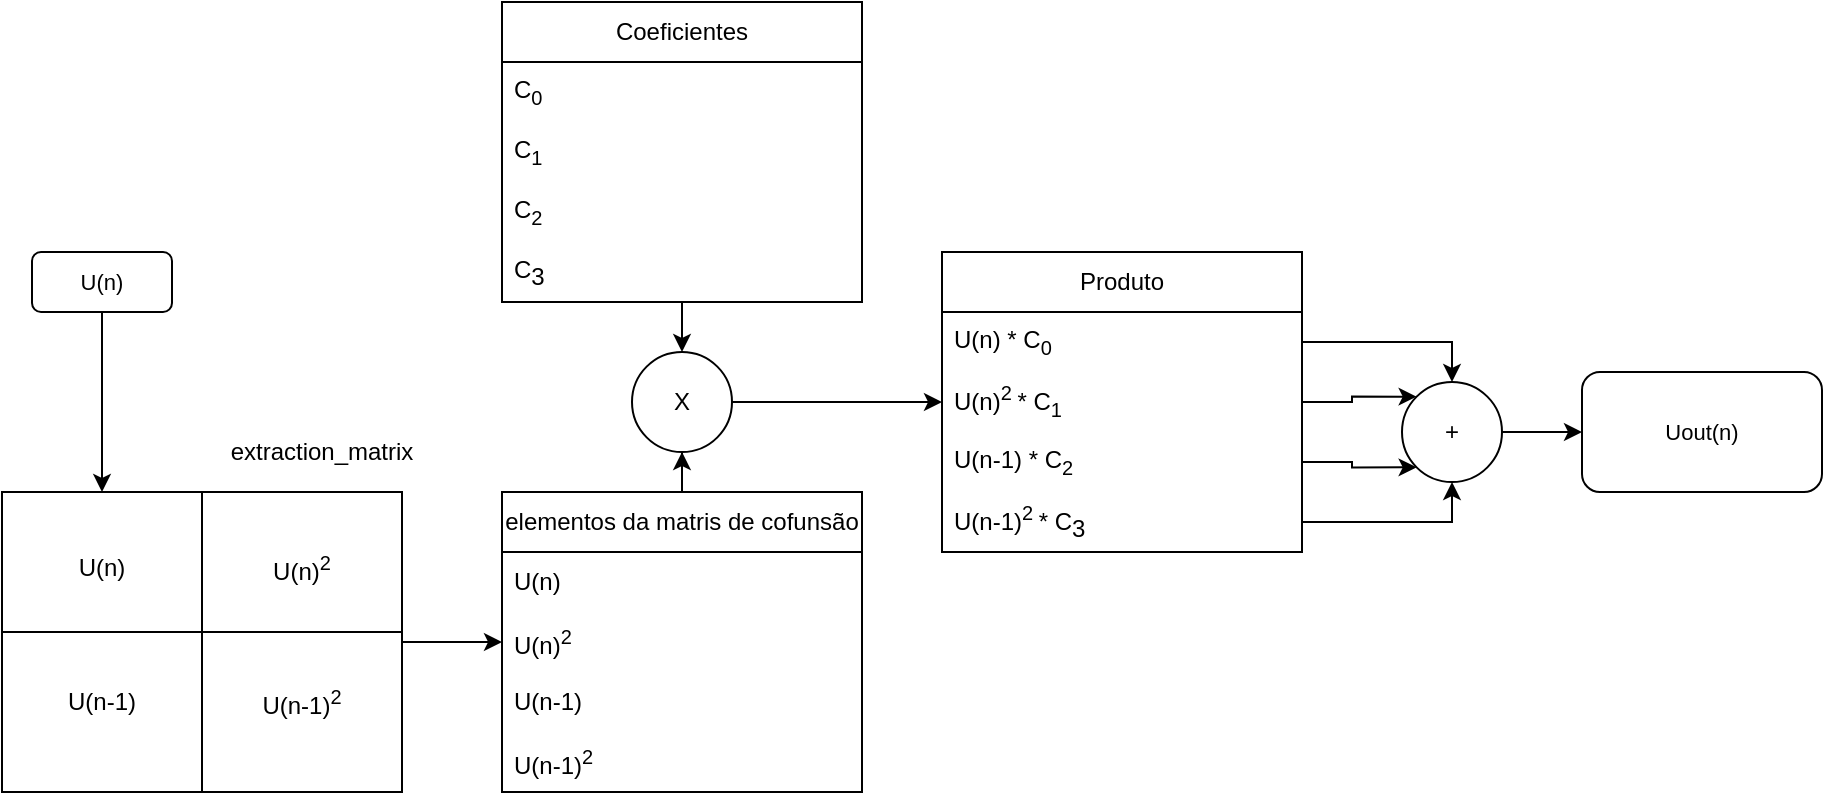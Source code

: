 <mxfile version="24.7.17">
  <diagram name="Página-1" id="lLME90NNs0AASKVXYIhT">
    <mxGraphModel dx="1400" dy="828" grid="1" gridSize="10" guides="1" tooltips="1" connect="1" arrows="1" fold="1" page="1" pageScale="1" pageWidth="1169" pageHeight="827" math="0" shadow="0">
      <root>
        <mxCell id="0" />
        <mxCell id="1" parent="0" />
        <mxCell id="vxTW9zXlO7imN-ww5DHc-7" style="edgeStyle=orthogonalEdgeStyle;rounded=0;orthogonalLoop=1;jettySize=auto;html=1;" edge="1" parent="1" source="zRE_irLuOx2OJHdP9n6h-7" target="zRE_irLuOx2OJHdP9n6h-21">
          <mxGeometry relative="1" as="geometry" />
        </mxCell>
        <mxCell id="zRE_irLuOx2OJHdP9n6h-7" value="" style="shape=internalStorage;whiteSpace=wrap;html=1;backgroundOutline=1;dx=100;dy=70;" parent="1" vertex="1">
          <mxGeometry x="190" y="525" width="200" height="150" as="geometry" />
        </mxCell>
        <mxCell id="zRE_irLuOx2OJHdP9n6h-10" value="extraction_matrix" style="text;html=1;align=center;verticalAlign=middle;whiteSpace=wrap;rounded=0;" parent="1" vertex="1">
          <mxGeometry x="320" y="490" width="60" height="30" as="geometry" />
        </mxCell>
        <mxCell id="zRE_irLuOx2OJHdP9n6h-11" value="U(n&lt;span style=&quot;background-color: initial;&quot;&gt;)&lt;/span&gt;" style="text;html=1;align=center;verticalAlign=middle;whiteSpace=wrap;rounded=0;" parent="1" vertex="1">
          <mxGeometry x="210" y="547.5" width="60" height="30" as="geometry" />
        </mxCell>
        <mxCell id="zRE_irLuOx2OJHdP9n6h-13" value="U(n)&lt;sup&gt;2&lt;/sup&gt;" style="text;html=1;align=center;verticalAlign=middle;whiteSpace=wrap;rounded=0;" parent="1" vertex="1">
          <mxGeometry x="310" y="550" width="60" height="25" as="geometry" />
        </mxCell>
        <mxCell id="zRE_irLuOx2OJHdP9n6h-14" style="edgeStyle=orthogonalEdgeStyle;rounded=0;orthogonalLoop=1;jettySize=auto;html=1;exitX=0.5;exitY=1;exitDx=0;exitDy=0;" parent="1" source="zRE_irLuOx2OJHdP9n6h-13" target="zRE_irLuOx2OJHdP9n6h-13" edge="1">
          <mxGeometry relative="1" as="geometry" />
        </mxCell>
        <mxCell id="zRE_irLuOx2OJHdP9n6h-15" value="U(n-1&lt;span style=&quot;background-color: initial;&quot;&gt;)&lt;/span&gt;" style="text;html=1;align=center;verticalAlign=middle;whiteSpace=wrap;rounded=0;" parent="1" vertex="1">
          <mxGeometry x="210" y="615" width="60" height="30" as="geometry" />
        </mxCell>
        <mxCell id="zRE_irLuOx2OJHdP9n6h-16" value="U(n-1&lt;span style=&quot;background-color: initial;&quot;&gt;)&lt;/span&gt;&lt;sup style=&quot;background-color: initial;&quot;&gt;2&lt;/sup&gt;" style="text;html=1;align=center;verticalAlign=middle;whiteSpace=wrap;rounded=0;" parent="1" vertex="1">
          <mxGeometry x="310" y="615" width="60" height="30" as="geometry" />
        </mxCell>
        <mxCell id="zRE_irLuOx2OJHdP9n6h-28" style="edgeStyle=orthogonalEdgeStyle;rounded=0;orthogonalLoop=1;jettySize=auto;html=1;exitX=0.5;exitY=0;exitDx=0;exitDy=0;" parent="1" source="zRE_irLuOx2OJHdP9n6h-19" target="zRE_irLuOx2OJHdP9n6h-27" edge="1">
          <mxGeometry relative="1" as="geometry" />
        </mxCell>
        <mxCell id="zRE_irLuOx2OJHdP9n6h-19" value="elementos da matris de cofunsão" style="swimlane;fontStyle=0;childLayout=stackLayout;horizontal=1;startSize=30;horizontalStack=0;resizeParent=1;resizeParentMax=0;resizeLast=0;collapsible=1;marginBottom=0;whiteSpace=wrap;html=1;" parent="1" vertex="1">
          <mxGeometry x="440" y="525" width="180" height="150" as="geometry">
            <mxRectangle x="480" y="310" width="50" height="40" as="alternateBounds" />
          </mxGeometry>
        </mxCell>
        <mxCell id="zRE_irLuOx2OJHdP9n6h-20" value="&lt;span style=&quot;text-align: center;&quot;&gt;U(n&lt;/span&gt;&lt;span style=&quot;text-align: center; background-color: initial;&quot;&gt;)&lt;/span&gt;" style="text;strokeColor=none;fillColor=none;align=left;verticalAlign=middle;spacingLeft=4;spacingRight=4;overflow=hidden;points=[[0,0.5],[1,0.5]];portConstraint=eastwest;rotatable=0;whiteSpace=wrap;html=1;" parent="zRE_irLuOx2OJHdP9n6h-19" vertex="1">
          <mxGeometry y="30" width="180" height="30" as="geometry" />
        </mxCell>
        <mxCell id="zRE_irLuOx2OJHdP9n6h-21" value="&lt;span style=&quot;text-align: center;&quot;&gt;U(n)&lt;/span&gt;&lt;sup style=&quot;text-align: center;&quot;&gt;2&lt;/sup&gt;" style="text;strokeColor=none;fillColor=none;align=left;verticalAlign=middle;spacingLeft=4;spacingRight=4;overflow=hidden;points=[[0,0.5],[1,0.5]];portConstraint=eastwest;rotatable=0;whiteSpace=wrap;html=1;" parent="zRE_irLuOx2OJHdP9n6h-19" vertex="1">
          <mxGeometry y="60" width="180" height="30" as="geometry" />
        </mxCell>
        <mxCell id="zRE_irLuOx2OJHdP9n6h-26" value="&lt;span style=&quot;text-align: center;&quot;&gt;U(n-1&lt;/span&gt;&lt;span style=&quot;text-align: center; background-color: initial;&quot;&gt;)&lt;/span&gt;" style="text;strokeColor=none;fillColor=none;align=left;verticalAlign=middle;spacingLeft=4;spacingRight=4;overflow=hidden;points=[[0,0.5],[1,0.5]];portConstraint=eastwest;rotatable=0;whiteSpace=wrap;html=1;" parent="zRE_irLuOx2OJHdP9n6h-19" vertex="1">
          <mxGeometry y="90" width="180" height="30" as="geometry" />
        </mxCell>
        <mxCell id="zRE_irLuOx2OJHdP9n6h-22" value="&lt;span style=&quot;text-align: center;&quot;&gt;U(n-1)&lt;/span&gt;&lt;sup style=&quot;text-align: center;&quot;&gt;2&lt;/sup&gt;" style="text;strokeColor=none;fillColor=none;align=left;verticalAlign=middle;spacingLeft=4;spacingRight=4;overflow=hidden;points=[[0,0.5],[1,0.5]];portConstraint=eastwest;rotatable=0;whiteSpace=wrap;html=1;" parent="zRE_irLuOx2OJHdP9n6h-19" vertex="1">
          <mxGeometry y="120" width="180" height="30" as="geometry" />
        </mxCell>
        <mxCell id="zRE_irLuOx2OJHdP9n6h-36" value="" style="edgeStyle=orthogonalEdgeStyle;rounded=0;orthogonalLoop=1;jettySize=auto;html=1;entryX=0;entryY=0.5;entryDx=0;entryDy=0;" parent="1" source="zRE_irLuOx2OJHdP9n6h-27" target="rFhlcLsAdtWdBj_c8o5v-3" edge="1">
          <mxGeometry relative="1" as="geometry">
            <mxPoint x="650" y="480" as="targetPoint" />
          </mxGeometry>
        </mxCell>
        <mxCell id="zRE_irLuOx2OJHdP9n6h-27" value="X" style="ellipse;whiteSpace=wrap;html=1;aspect=fixed;" parent="1" vertex="1">
          <mxGeometry x="505" y="455" width="50" height="50" as="geometry" />
        </mxCell>
        <mxCell id="zRE_irLuOx2OJHdP9n6h-34" style="edgeStyle=orthogonalEdgeStyle;rounded=0;orthogonalLoop=1;jettySize=auto;html=1;entryX=0.5;entryY=0;entryDx=0;entryDy=0;" parent="1" source="zRE_irLuOx2OJHdP9n6h-29" target="zRE_irLuOx2OJHdP9n6h-27" edge="1">
          <mxGeometry relative="1" as="geometry" />
        </mxCell>
        <mxCell id="zRE_irLuOx2OJHdP9n6h-29" value="Coeficientes" style="swimlane;fontStyle=0;childLayout=stackLayout;horizontal=1;startSize=30;horizontalStack=0;resizeParent=1;resizeParentMax=0;resizeLast=0;collapsible=1;marginBottom=0;whiteSpace=wrap;html=1;" parent="1" vertex="1">
          <mxGeometry x="440" y="280" width="180" height="150" as="geometry">
            <mxRectangle x="480" y="310" width="50" height="40" as="alternateBounds" />
          </mxGeometry>
        </mxCell>
        <mxCell id="zRE_irLuOx2OJHdP9n6h-30" value="&lt;div style=&quot;text-align: center;&quot;&gt;C&lt;sub&gt;0&lt;/sub&gt;&lt;/div&gt;" style="text;strokeColor=none;fillColor=none;align=left;verticalAlign=middle;spacingLeft=4;spacingRight=4;overflow=hidden;points=[[0,0.5],[1,0.5]];portConstraint=eastwest;rotatable=0;whiteSpace=wrap;html=1;" parent="zRE_irLuOx2OJHdP9n6h-29" vertex="1">
          <mxGeometry y="30" width="180" height="30" as="geometry" />
        </mxCell>
        <mxCell id="zRE_irLuOx2OJHdP9n6h-31" value="&lt;span style=&quot;text-align: center;&quot;&gt;C&lt;/span&gt;&lt;sub style=&quot;text-align: center;&quot;&gt;1&lt;/sub&gt;" style="text;strokeColor=none;fillColor=none;align=left;verticalAlign=middle;spacingLeft=4;spacingRight=4;overflow=hidden;points=[[0,0.5],[1,0.5]];portConstraint=eastwest;rotatable=0;whiteSpace=wrap;html=1;" parent="zRE_irLuOx2OJHdP9n6h-29" vertex="1">
          <mxGeometry y="60" width="180" height="30" as="geometry" />
        </mxCell>
        <mxCell id="zRE_irLuOx2OJHdP9n6h-32" value="&lt;span style=&quot;text-align: center;&quot;&gt;C&lt;/span&gt;&lt;sub style=&quot;text-align: center;&quot;&gt;2&lt;/sub&gt;" style="text;strokeColor=none;fillColor=none;align=left;verticalAlign=middle;spacingLeft=4;spacingRight=4;overflow=hidden;points=[[0,0.5],[1,0.5]];portConstraint=eastwest;rotatable=0;whiteSpace=wrap;html=1;" parent="zRE_irLuOx2OJHdP9n6h-29" vertex="1">
          <mxGeometry y="90" width="180" height="30" as="geometry" />
        </mxCell>
        <mxCell id="zRE_irLuOx2OJHdP9n6h-33" value="&lt;div style=&quot;text-align: center;&quot;&gt;C&lt;span style=&quot;vertical-align: sub; background-color: initial;&quot;&gt;3&lt;/span&gt;&lt;/div&gt;" style="text;strokeColor=none;fillColor=none;align=left;verticalAlign=middle;spacingLeft=4;spacingRight=4;overflow=hidden;points=[[0,0.5],[1,0.5]];portConstraint=eastwest;rotatable=0;whiteSpace=wrap;html=1;" parent="zRE_irLuOx2OJHdP9n6h-29" vertex="1">
          <mxGeometry y="120" width="180" height="30" as="geometry" />
        </mxCell>
        <mxCell id="zRE_irLuOx2OJHdP9n6h-52" style="edgeStyle=orthogonalEdgeStyle;shape=connector;rounded=0;orthogonalLoop=1;jettySize=auto;html=1;entryX=0;entryY=0.5;entryDx=0;entryDy=0;strokeColor=default;align=center;verticalAlign=middle;fontFamily=Helvetica;fontSize=11;fontColor=default;labelBackgroundColor=default;endArrow=classic;" parent="1" source="zRE_irLuOx2OJHdP9n6h-47" target="zRE_irLuOx2OJHdP9n6h-51" edge="1">
          <mxGeometry relative="1" as="geometry" />
        </mxCell>
        <mxCell id="zRE_irLuOx2OJHdP9n6h-47" value="+" style="ellipse;whiteSpace=wrap;html=1;aspect=fixed;" parent="1" vertex="1">
          <mxGeometry x="890" y="470" width="50" height="50" as="geometry" />
        </mxCell>
        <mxCell id="vxTW9zXlO7imN-ww5DHc-1" style="edgeStyle=orthogonalEdgeStyle;rounded=0;orthogonalLoop=1;jettySize=auto;html=1;entryX=0.25;entryY=0;entryDx=0;entryDy=0;" edge="1" parent="1" source="zRE_irLuOx2OJHdP9n6h-49" target="zRE_irLuOx2OJHdP9n6h-7">
          <mxGeometry relative="1" as="geometry">
            <mxPoint x="380" y="470" as="targetPoint" />
          </mxGeometry>
        </mxCell>
        <mxCell id="zRE_irLuOx2OJHdP9n6h-49" value="U(n)" style="rounded=1;whiteSpace=wrap;html=1;fontFamily=Helvetica;fontSize=11;fontColor=default;labelBackgroundColor=default;" parent="1" vertex="1">
          <mxGeometry x="205" y="405" width="70" height="30" as="geometry" />
        </mxCell>
        <mxCell id="zRE_irLuOx2OJHdP9n6h-51" value="Uout(n)" style="rounded=1;whiteSpace=wrap;html=1;fontFamily=Helvetica;fontSize=11;fontColor=default;labelBackgroundColor=default;" parent="1" vertex="1">
          <mxGeometry x="980" y="465" width="120" height="60" as="geometry" />
        </mxCell>
        <mxCell id="rFhlcLsAdtWdBj_c8o5v-1" value="Produto" style="swimlane;fontStyle=0;childLayout=stackLayout;horizontal=1;startSize=30;horizontalStack=0;resizeParent=1;resizeParentMax=0;resizeLast=0;collapsible=1;marginBottom=0;whiteSpace=wrap;html=1;" parent="1" vertex="1">
          <mxGeometry x="660" y="405" width="180" height="150" as="geometry">
            <mxRectangle x="480" y="310" width="50" height="40" as="alternateBounds" />
          </mxGeometry>
        </mxCell>
        <mxCell id="rFhlcLsAdtWdBj_c8o5v-2" value="&lt;div style=&quot;text-align: center;&quot;&gt;U(n) * C&lt;sub&gt;0&amp;nbsp;&lt;/sub&gt;&lt;/div&gt;" style="text;strokeColor=none;fillColor=none;align=left;verticalAlign=middle;spacingLeft=4;spacingRight=4;overflow=hidden;points=[[0,0.5],[1,0.5]];portConstraint=eastwest;rotatable=0;whiteSpace=wrap;html=1;" parent="rFhlcLsAdtWdBj_c8o5v-1" vertex="1">
          <mxGeometry y="30" width="180" height="30" as="geometry" />
        </mxCell>
        <mxCell id="rFhlcLsAdtWdBj_c8o5v-3" value="&lt;span style=&quot;text-align: center;&quot;&gt;U(n)&lt;/span&gt;&lt;sup style=&quot;text-align: center;&quot;&gt;2&amp;nbsp;&lt;/sup&gt;&lt;span style=&quot;text-align: center;&quot;&gt;*&amp;nbsp;&lt;/span&gt;&lt;span style=&quot;text-align: center;&quot;&gt;C&lt;/span&gt;&lt;sub style=&quot;text-align: center;&quot;&gt;1&lt;/sub&gt;" style="text;strokeColor=none;fillColor=none;align=left;verticalAlign=middle;spacingLeft=4;spacingRight=4;overflow=hidden;points=[[0,0.5],[1,0.5]];portConstraint=eastwest;rotatable=0;whiteSpace=wrap;html=1;" parent="rFhlcLsAdtWdBj_c8o5v-1" vertex="1">
          <mxGeometry y="60" width="180" height="30" as="geometry" />
        </mxCell>
        <mxCell id="rFhlcLsAdtWdBj_c8o5v-4" value="&lt;span style=&quot;text-align: center;&quot;&gt;U(n-1&lt;/span&gt;&lt;span style=&quot;background-color: initial; text-align: center;&quot;&gt;)&amp;nbsp;&lt;/span&gt;&lt;span style=&quot;text-align: center;&quot;&gt;* C&lt;/span&gt;&lt;sub style=&quot;text-align: center;&quot;&gt;2&lt;/sub&gt;" style="text;strokeColor=none;fillColor=none;align=left;verticalAlign=middle;spacingLeft=4;spacingRight=4;overflow=hidden;points=[[0,0.5],[1,0.5]];portConstraint=eastwest;rotatable=0;whiteSpace=wrap;html=1;" parent="rFhlcLsAdtWdBj_c8o5v-1" vertex="1">
          <mxGeometry y="90" width="180" height="30" as="geometry" />
        </mxCell>
        <mxCell id="rFhlcLsAdtWdBj_c8o5v-5" value="&lt;div style=&quot;text-align: center;&quot;&gt;&lt;span style=&quot;background-color: initial;&quot;&gt;U(n-1)&lt;/span&gt;&lt;sup style=&quot;background-color: initial;&quot;&gt;2&amp;nbsp;&lt;/sup&gt;&lt;span style=&quot;background-color: initial;&quot;&gt;*&amp;nbsp;&lt;/span&gt;C&lt;span style=&quot;vertical-align: sub; background-color: initial;&quot;&gt;3&lt;/span&gt;&lt;/div&gt;" style="text;strokeColor=none;fillColor=none;align=left;verticalAlign=middle;spacingLeft=4;spacingRight=4;overflow=hidden;points=[[0,0.5],[1,0.5]];portConstraint=eastwest;rotatable=0;whiteSpace=wrap;html=1;" parent="rFhlcLsAdtWdBj_c8o5v-1" vertex="1">
          <mxGeometry y="120" width="180" height="30" as="geometry" />
        </mxCell>
        <mxCell id="vxTW9zXlO7imN-ww5DHc-2" style="edgeStyle=orthogonalEdgeStyle;rounded=0;orthogonalLoop=1;jettySize=auto;html=1;entryX=0.5;entryY=0;entryDx=0;entryDy=0;" edge="1" parent="1" source="rFhlcLsAdtWdBj_c8o5v-2" target="zRE_irLuOx2OJHdP9n6h-47">
          <mxGeometry relative="1" as="geometry" />
        </mxCell>
        <mxCell id="vxTW9zXlO7imN-ww5DHc-4" style="edgeStyle=orthogonalEdgeStyle;rounded=0;orthogonalLoop=1;jettySize=auto;html=1;entryX=0;entryY=1;entryDx=0;entryDy=0;" edge="1" parent="1" source="rFhlcLsAdtWdBj_c8o5v-4" target="zRE_irLuOx2OJHdP9n6h-47">
          <mxGeometry relative="1" as="geometry" />
        </mxCell>
        <mxCell id="vxTW9zXlO7imN-ww5DHc-5" style="edgeStyle=orthogonalEdgeStyle;rounded=0;orthogonalLoop=1;jettySize=auto;html=1;entryX=0.5;entryY=1;entryDx=0;entryDy=0;" edge="1" parent="1" source="rFhlcLsAdtWdBj_c8o5v-5" target="zRE_irLuOx2OJHdP9n6h-47">
          <mxGeometry relative="1" as="geometry" />
        </mxCell>
        <mxCell id="vxTW9zXlO7imN-ww5DHc-6" style="edgeStyle=orthogonalEdgeStyle;rounded=0;orthogonalLoop=1;jettySize=auto;html=1;entryX=0;entryY=0;entryDx=0;entryDy=0;" edge="1" parent="1" source="rFhlcLsAdtWdBj_c8o5v-3" target="zRE_irLuOx2OJHdP9n6h-47">
          <mxGeometry relative="1" as="geometry" />
        </mxCell>
      </root>
    </mxGraphModel>
  </diagram>
</mxfile>
